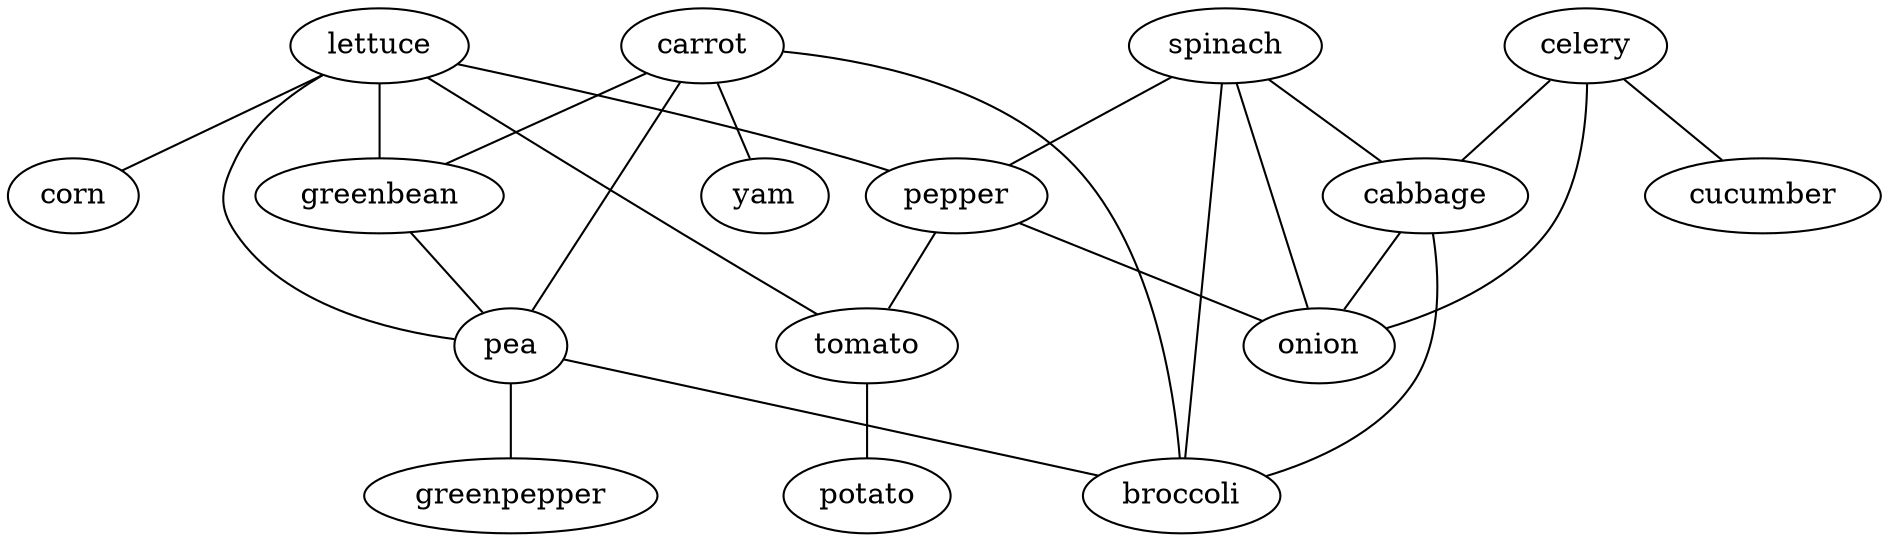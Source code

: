 strict graph G {
lettuce;
carrot;
yam;
spinach;
greenbean;
celery;
pea;
pepper;
corn;
cucumber;
cabbage;
broccoli;
tomato;
onion;
potato;
greenpepper;
lettuce -- tomato  [weight=1];
lettuce -- pepper  [weight=1];
lettuce -- corn  [weight=1];
lettuce -- greenbean  [weight=1];
lettuce -- pea  [weight=1];
carrot -- yam  [weight=1];
carrot -- broccoli  [weight=1];
carrot -- pea  [weight=1];
carrot -- greenbean  [weight=1];
spinach -- pepper  [weight=1];
spinach -- cabbage  [weight=1];
spinach -- onion  [weight=1];
spinach -- broccoli  [weight=1];
greenbean -- pea  [weight=1];
celery -- cabbage  [weight=1];
celery -- cucumber  [weight=1];
celery -- onion  [weight=1];
pea -- greenpepper  [weight=1];
pea -- broccoli  [weight=1];
pepper -- tomato  [weight=1];
pepper -- onion  [weight=1];
cabbage -- onion  [weight=1];
cabbage -- broccoli  [weight=1];
tomato -- potato  [weight=1];
}
